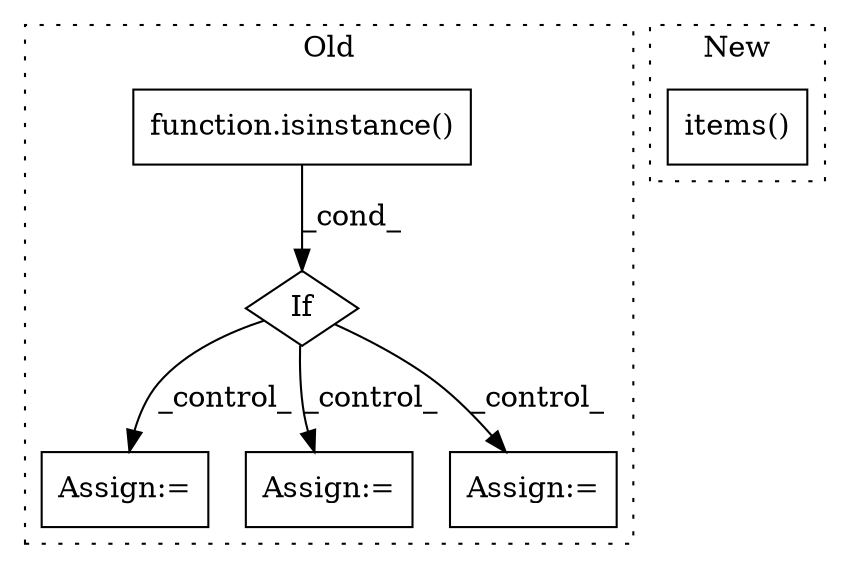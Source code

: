 digraph G {
subgraph cluster0 {
1 [label="function.isinstance()" a="75" s="13093,13122" l="11,1" shape="box"];
3 [label="If" a="96" s="13093" l="0" shape="diamond"];
4 [label="Assign:=" a="68" s="13390" l="3" shape="box"];
5 [label="Assign:=" a="68" s="13143" l="3" shape="box"];
6 [label="Assign:=" a="68" s="13630" l="3" shape="box"];
label = "Old";
style="dotted";
}
subgraph cluster1 {
2 [label="items()" a="75" s="13694" l="20" shape="box"];
label = "New";
style="dotted";
}
1 -> 3 [label="_cond_"];
3 -> 4 [label="_control_"];
3 -> 6 [label="_control_"];
3 -> 5 [label="_control_"];
}